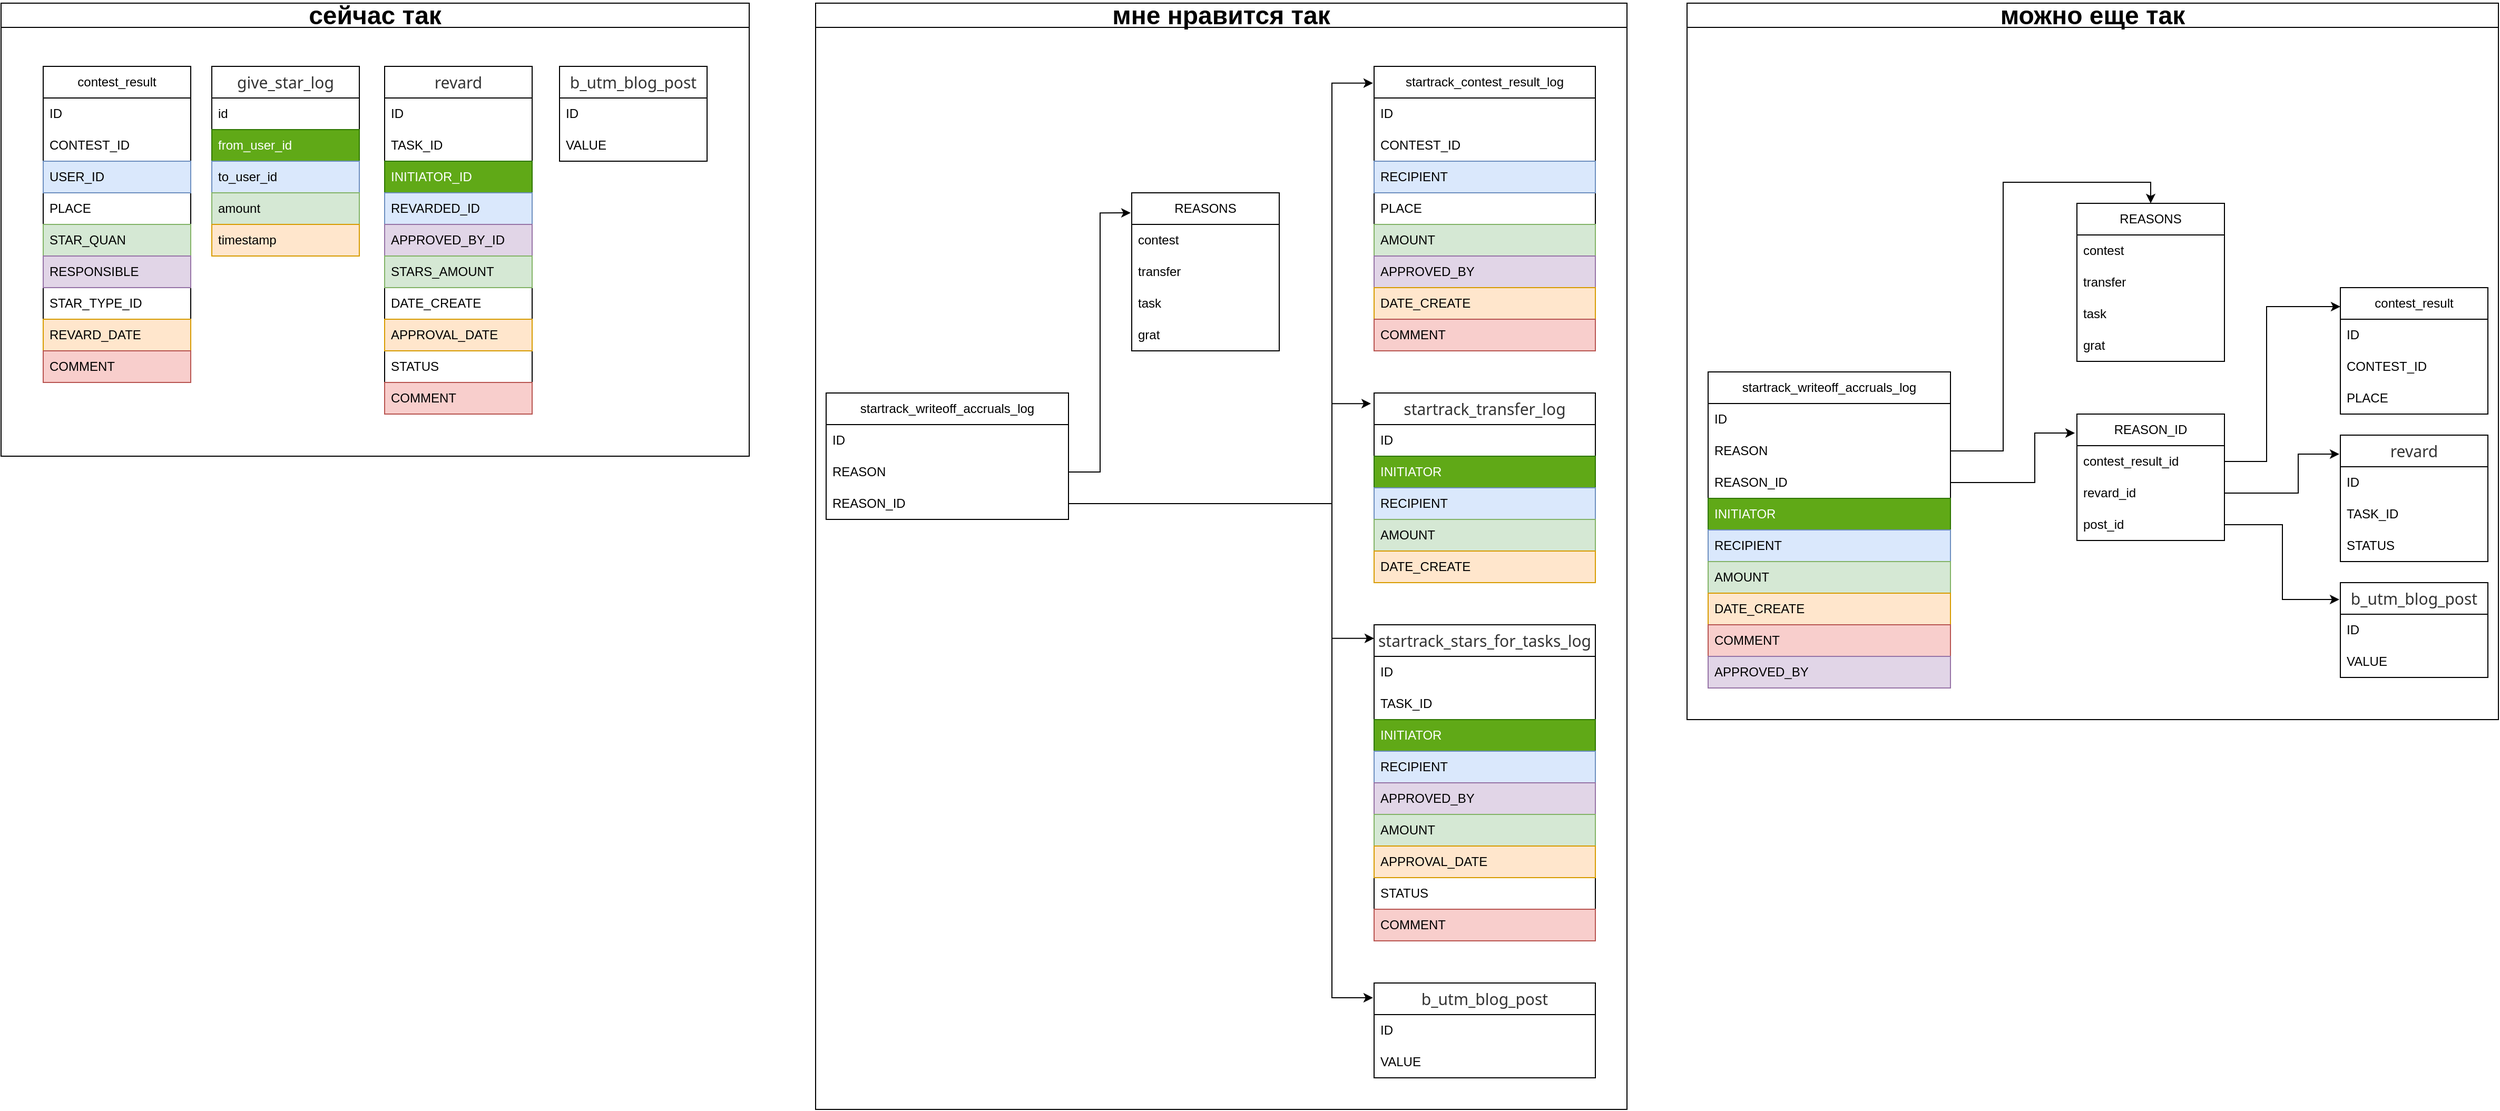 <mxfile version="26.1.3">
  <diagram name="Страница — 1" id="iLj5KpChn9q9OzBDZnxb">
    <mxGraphModel dx="5425" dy="2082" grid="1" gridSize="10" guides="1" tooltips="1" connect="1" arrows="1" fold="1" page="1" pageScale="1" pageWidth="827" pageHeight="1169" math="0" shadow="0">
      <root>
        <mxCell id="0" />
        <mxCell id="1" parent="0" />
        <object label="contest_result" id="HGfHq1Cls9cYbNO4sM_P-1">
          <mxCell style="swimlane;fontStyle=0;childLayout=stackLayout;horizontal=1;startSize=30;horizontalStack=0;resizeParent=1;resizeParentMax=0;resizeLast=0;collapsible=1;marginBottom=0;whiteSpace=wrap;html=1;" parent="1" vertex="1">
            <mxGeometry x="-1560" y="100" width="140" height="300" as="geometry" />
          </mxCell>
        </object>
        <mxCell id="HGfHq1Cls9cYbNO4sM_P-2" value="ID" style="text;strokeColor=none;fillColor=none;align=left;verticalAlign=middle;spacingLeft=4;spacingRight=4;overflow=hidden;points=[[0,0.5],[1,0.5]];portConstraint=eastwest;rotatable=0;whiteSpace=wrap;html=1;" parent="HGfHq1Cls9cYbNO4sM_P-1" vertex="1">
          <mxGeometry y="30" width="140" height="30" as="geometry" />
        </mxCell>
        <mxCell id="HGfHq1Cls9cYbNO4sM_P-3" value="CONTEST_ID" style="text;strokeColor=none;fillColor=none;align=left;verticalAlign=middle;spacingLeft=4;spacingRight=4;overflow=hidden;points=[[0,0.5],[1,0.5]];portConstraint=eastwest;rotatable=0;whiteSpace=wrap;html=1;" parent="HGfHq1Cls9cYbNO4sM_P-1" vertex="1">
          <mxGeometry y="60" width="140" height="30" as="geometry" />
        </mxCell>
        <mxCell id="HGfHq1Cls9cYbNO4sM_P-4" value="USER_ID" style="text;strokeColor=#6c8ebf;fillColor=#dae8fc;align=left;verticalAlign=middle;spacingLeft=4;spacingRight=4;overflow=hidden;points=[[0,0.5],[1,0.5]];portConstraint=eastwest;rotatable=0;whiteSpace=wrap;html=1;" parent="HGfHq1Cls9cYbNO4sM_P-1" vertex="1">
          <mxGeometry y="90" width="140" height="30" as="geometry" />
        </mxCell>
        <mxCell id="HGfHq1Cls9cYbNO4sM_P-28" value="PLACE" style="text;strokeColor=none;fillColor=none;align=left;verticalAlign=middle;spacingLeft=4;spacingRight=4;overflow=hidden;points=[[0,0.5],[1,0.5]];portConstraint=eastwest;rotatable=0;whiteSpace=wrap;html=1;" parent="HGfHq1Cls9cYbNO4sM_P-1" vertex="1">
          <mxGeometry y="120" width="140" height="30" as="geometry" />
        </mxCell>
        <mxCell id="HGfHq1Cls9cYbNO4sM_P-29" value="STAR_QUAN" style="text;strokeColor=#82b366;fillColor=#d5e8d4;align=left;verticalAlign=middle;spacingLeft=4;spacingRight=4;overflow=hidden;points=[[0,0.5],[1,0.5]];portConstraint=eastwest;rotatable=0;whiteSpace=wrap;html=1;" parent="HGfHq1Cls9cYbNO4sM_P-1" vertex="1">
          <mxGeometry y="150" width="140" height="30" as="geometry" />
        </mxCell>
        <mxCell id="HGfHq1Cls9cYbNO4sM_P-30" value="RESPONSIBLE" style="text;strokeColor=#9673a6;fillColor=#e1d5e7;align=left;verticalAlign=middle;spacingLeft=4;spacingRight=4;overflow=hidden;points=[[0,0.5],[1,0.5]];portConstraint=eastwest;rotatable=0;whiteSpace=wrap;html=1;" parent="HGfHq1Cls9cYbNO4sM_P-1" vertex="1">
          <mxGeometry y="180" width="140" height="30" as="geometry" />
        </mxCell>
        <mxCell id="HGfHq1Cls9cYbNO4sM_P-31" value="STAR_TYPE_ID" style="text;strokeColor=none;fillColor=none;align=left;verticalAlign=middle;spacingLeft=4;spacingRight=4;overflow=hidden;points=[[0,0.5],[1,0.5]];portConstraint=eastwest;rotatable=0;whiteSpace=wrap;html=1;" parent="HGfHq1Cls9cYbNO4sM_P-1" vertex="1">
          <mxGeometry y="210" width="140" height="30" as="geometry" />
        </mxCell>
        <mxCell id="HGfHq1Cls9cYbNO4sM_P-32" value="REVARD_DATE" style="text;strokeColor=#d79b00;fillColor=#ffe6cc;align=left;verticalAlign=middle;spacingLeft=4;spacingRight=4;overflow=hidden;points=[[0,0.5],[1,0.5]];portConstraint=eastwest;rotatable=0;whiteSpace=wrap;html=1;" parent="HGfHq1Cls9cYbNO4sM_P-1" vertex="1">
          <mxGeometry y="240" width="140" height="30" as="geometry" />
        </mxCell>
        <mxCell id="HGfHq1Cls9cYbNO4sM_P-21" value="COMMENT" style="text;strokeColor=#b85450;fillColor=#f8cecc;align=left;verticalAlign=middle;spacingLeft=4;spacingRight=4;overflow=hidden;points=[[0,0.5],[1,0.5]];portConstraint=eastwest;rotatable=0;whiteSpace=wrap;html=1;" parent="HGfHq1Cls9cYbNO4sM_P-1" vertex="1">
          <mxGeometry y="270" width="140" height="30" as="geometry" />
        </mxCell>
        <mxCell id="HGfHq1Cls9cYbNO4sM_P-5" value="&lt;span style=&quot;color: rgb(51, 51, 51); font-family: system-ui, -apple-system, &amp;quot;system-ui&amp;quot;, &amp;quot;Segoe UI&amp;quot;, Roboto, Ubuntu, &amp;quot;Helvetica Neue&amp;quot;, Arial, sans-serif, &amp;quot;Apple Color Emoji&amp;quot;, &amp;quot;Segoe UI Emoji&amp;quot;, &amp;quot;Segoe UI Symbol&amp;quot;; font-size: 15px; text-align: start; background-color: rgb(255, 255, 255);&quot;&gt;b_utm_blog_post&lt;/span&gt;" style="swimlane;fontStyle=0;childLayout=stackLayout;horizontal=1;startSize=30;horizontalStack=0;resizeParent=1;resizeParentMax=0;resizeLast=0;collapsible=1;marginBottom=0;whiteSpace=wrap;html=1;" parent="1" vertex="1">
          <mxGeometry x="-1070" y="100" width="140" height="90" as="geometry" />
        </mxCell>
        <mxCell id="HGfHq1Cls9cYbNO4sM_P-6" value="ID" style="text;strokeColor=none;fillColor=none;align=left;verticalAlign=middle;spacingLeft=4;spacingRight=4;overflow=hidden;points=[[0,0.5],[1,0.5]];portConstraint=eastwest;rotatable=0;whiteSpace=wrap;html=1;" parent="HGfHq1Cls9cYbNO4sM_P-5" vertex="1">
          <mxGeometry y="30" width="140" height="30" as="geometry" />
        </mxCell>
        <mxCell id="HGfHq1Cls9cYbNO4sM_P-7" value="VALUE" style="text;strokeColor=none;fillColor=none;align=left;verticalAlign=middle;spacingLeft=4;spacingRight=4;overflow=hidden;points=[[0,0.5],[1,0.5]];portConstraint=eastwest;rotatable=0;whiteSpace=wrap;html=1;" parent="HGfHq1Cls9cYbNO4sM_P-5" vertex="1">
          <mxGeometry y="60" width="140" height="30" as="geometry" />
        </mxCell>
        <mxCell id="HGfHq1Cls9cYbNO4sM_P-9" value="&lt;span style=&quot;color: rgb(51, 51, 51); font-family: system-ui, -apple-system, &amp;quot;system-ui&amp;quot;, &amp;quot;Segoe UI&amp;quot;, Roboto, Ubuntu, &amp;quot;Helvetica Neue&amp;quot;, Arial, sans-serif, &amp;quot;Apple Color Emoji&amp;quot;, &amp;quot;Segoe UI Emoji&amp;quot;, &amp;quot;Segoe UI Symbol&amp;quot;; font-size: 15px; text-align: start; background-color: rgb(255, 255, 255);&quot;&gt;give_star_log&lt;/span&gt;" style="swimlane;fontStyle=0;childLayout=stackLayout;horizontal=1;startSize=30;horizontalStack=0;resizeParent=1;resizeParentMax=0;resizeLast=0;collapsible=1;marginBottom=0;whiteSpace=wrap;html=1;" parent="1" vertex="1">
          <mxGeometry x="-1400" y="100" width="140" height="180" as="geometry" />
        </mxCell>
        <mxCell id="HGfHq1Cls9cYbNO4sM_P-10" value="id" style="text;strokeColor=none;fillColor=none;align=left;verticalAlign=middle;spacingLeft=4;spacingRight=4;overflow=hidden;points=[[0,0.5],[1,0.5]];portConstraint=eastwest;rotatable=0;whiteSpace=wrap;html=1;" parent="HGfHq1Cls9cYbNO4sM_P-9" vertex="1">
          <mxGeometry y="30" width="140" height="30" as="geometry" />
        </mxCell>
        <mxCell id="HGfHq1Cls9cYbNO4sM_P-11" value="from_user_id" style="text;strokeColor=#2D7600;fillColor=#60a917;align=left;verticalAlign=middle;spacingLeft=4;spacingRight=4;overflow=hidden;points=[[0,0.5],[1,0.5]];portConstraint=eastwest;rotatable=0;whiteSpace=wrap;html=1;fontColor=#ffffff;" parent="HGfHq1Cls9cYbNO4sM_P-9" vertex="1">
          <mxGeometry y="60" width="140" height="30" as="geometry" />
        </mxCell>
        <mxCell id="HGfHq1Cls9cYbNO4sM_P-33" value="to_user_id" style="text;strokeColor=#6c8ebf;fillColor=#dae8fc;align=left;verticalAlign=middle;spacingLeft=4;spacingRight=4;overflow=hidden;points=[[0,0.5],[1,0.5]];portConstraint=eastwest;rotatable=0;whiteSpace=wrap;html=1;" parent="HGfHq1Cls9cYbNO4sM_P-9" vertex="1">
          <mxGeometry y="90" width="140" height="30" as="geometry" />
        </mxCell>
        <mxCell id="HGfHq1Cls9cYbNO4sM_P-34" value="amount" style="text;strokeColor=#82b366;fillColor=#d5e8d4;align=left;verticalAlign=middle;spacingLeft=4;spacingRight=4;overflow=hidden;points=[[0,0.5],[1,0.5]];portConstraint=eastwest;rotatable=0;whiteSpace=wrap;html=1;" parent="HGfHq1Cls9cYbNO4sM_P-9" vertex="1">
          <mxGeometry y="120" width="140" height="30" as="geometry" />
        </mxCell>
        <mxCell id="HGfHq1Cls9cYbNO4sM_P-12" value="timestamp" style="text;strokeColor=#d79b00;fillColor=#ffe6cc;align=left;verticalAlign=middle;spacingLeft=4;spacingRight=4;overflow=hidden;points=[[0,0.5],[1,0.5]];portConstraint=eastwest;rotatable=0;whiteSpace=wrap;html=1;" parent="HGfHq1Cls9cYbNO4sM_P-9" vertex="1">
          <mxGeometry y="150" width="140" height="30" as="geometry" />
        </mxCell>
        <mxCell id="HGfHq1Cls9cYbNO4sM_P-13" value="&lt;span style=&quot;color: rgb(51, 51, 51); font-family: system-ui, -apple-system, &amp;quot;system-ui&amp;quot;, &amp;quot;Segoe UI&amp;quot;, Roboto, Ubuntu, &amp;quot;Helvetica Neue&amp;quot;, Arial, sans-serif, &amp;quot;Apple Color Emoji&amp;quot;, &amp;quot;Segoe UI Emoji&amp;quot;, &amp;quot;Segoe UI Symbol&amp;quot;; font-size: 15px; text-align: start; background-color: rgb(255, 255, 255);&quot;&gt;revard&lt;/span&gt;" style="swimlane;fontStyle=0;childLayout=stackLayout;horizontal=1;startSize=30;horizontalStack=0;resizeParent=1;resizeParentMax=0;resizeLast=0;collapsible=1;marginBottom=0;whiteSpace=wrap;html=1;" parent="1" vertex="1">
          <mxGeometry x="-1236" y="100" width="140" height="330" as="geometry" />
        </mxCell>
        <mxCell id="HGfHq1Cls9cYbNO4sM_P-14" value="ID" style="text;strokeColor=none;fillColor=none;align=left;verticalAlign=middle;spacingLeft=4;spacingRight=4;overflow=hidden;points=[[0,0.5],[1,0.5]];portConstraint=eastwest;rotatable=0;whiteSpace=wrap;html=1;" parent="HGfHq1Cls9cYbNO4sM_P-13" vertex="1">
          <mxGeometry y="30" width="140" height="30" as="geometry" />
        </mxCell>
        <mxCell id="HGfHq1Cls9cYbNO4sM_P-15" value="TASK_ID" style="text;strokeColor=none;fillColor=none;align=left;verticalAlign=middle;spacingLeft=4;spacingRight=4;overflow=hidden;points=[[0,0.5],[1,0.5]];portConstraint=eastwest;rotatable=0;whiteSpace=wrap;html=1;" parent="HGfHq1Cls9cYbNO4sM_P-13" vertex="1">
          <mxGeometry y="60" width="140" height="30" as="geometry" />
        </mxCell>
        <mxCell id="HGfHq1Cls9cYbNO4sM_P-35" value="INITIATOR_ID" style="text;strokeColor=#2D7600;fillColor=#60a917;align=left;verticalAlign=middle;spacingLeft=4;spacingRight=4;overflow=hidden;points=[[0,0.5],[1,0.5]];portConstraint=eastwest;rotatable=0;whiteSpace=wrap;html=1;fontColor=#ffffff;" parent="HGfHq1Cls9cYbNO4sM_P-13" vertex="1">
          <mxGeometry y="90" width="140" height="30" as="geometry" />
        </mxCell>
        <mxCell id="HGfHq1Cls9cYbNO4sM_P-36" value="REVARDED_ID" style="text;strokeColor=#6c8ebf;fillColor=#dae8fc;align=left;verticalAlign=middle;spacingLeft=4;spacingRight=4;overflow=hidden;points=[[0,0.5],[1,0.5]];portConstraint=eastwest;rotatable=0;whiteSpace=wrap;html=1;" parent="HGfHq1Cls9cYbNO4sM_P-13" vertex="1">
          <mxGeometry y="120" width="140" height="30" as="geometry" />
        </mxCell>
        <mxCell id="HGfHq1Cls9cYbNO4sM_P-37" value="APPROVED_BY_ID" style="text;strokeColor=#9673a6;fillColor=#e1d5e7;align=left;verticalAlign=middle;spacingLeft=4;spacingRight=4;overflow=hidden;points=[[0,0.5],[1,0.5]];portConstraint=eastwest;rotatable=0;whiteSpace=wrap;html=1;" parent="HGfHq1Cls9cYbNO4sM_P-13" vertex="1">
          <mxGeometry y="150" width="140" height="30" as="geometry" />
        </mxCell>
        <mxCell id="HGfHq1Cls9cYbNO4sM_P-38" value="STARS_AMOUNT" style="text;strokeColor=#82b366;fillColor=#d5e8d4;align=left;verticalAlign=middle;spacingLeft=4;spacingRight=4;overflow=hidden;points=[[0,0.5],[1,0.5]];portConstraint=eastwest;rotatable=0;whiteSpace=wrap;html=1;" parent="HGfHq1Cls9cYbNO4sM_P-13" vertex="1">
          <mxGeometry y="180" width="140" height="30" as="geometry" />
        </mxCell>
        <mxCell id="HGfHq1Cls9cYbNO4sM_P-39" value="DATE_CREATE" style="text;strokeColor=none;fillColor=none;align=left;verticalAlign=middle;spacingLeft=4;spacingRight=4;overflow=hidden;points=[[0,0.5],[1,0.5]];portConstraint=eastwest;rotatable=0;whiteSpace=wrap;html=1;" parent="HGfHq1Cls9cYbNO4sM_P-13" vertex="1">
          <mxGeometry y="210" width="140" height="30" as="geometry" />
        </mxCell>
        <mxCell id="HGfHq1Cls9cYbNO4sM_P-40" value="APPROVAL_DATE" style="text;strokeColor=#d79b00;fillColor=#ffe6cc;align=left;verticalAlign=middle;spacingLeft=4;spacingRight=4;overflow=hidden;points=[[0,0.5],[1,0.5]];portConstraint=eastwest;rotatable=0;whiteSpace=wrap;html=1;" parent="HGfHq1Cls9cYbNO4sM_P-13" vertex="1">
          <mxGeometry y="240" width="140" height="30" as="geometry" />
        </mxCell>
        <mxCell id="HGfHq1Cls9cYbNO4sM_P-41" value="STATUS" style="text;strokeColor=none;fillColor=none;align=left;verticalAlign=middle;spacingLeft=4;spacingRight=4;overflow=hidden;points=[[0,0.5],[1,0.5]];portConstraint=eastwest;rotatable=0;whiteSpace=wrap;html=1;" parent="HGfHq1Cls9cYbNO4sM_P-13" vertex="1">
          <mxGeometry y="270" width="140" height="30" as="geometry" />
        </mxCell>
        <mxCell id="HGfHq1Cls9cYbNO4sM_P-16" value="COMMENT" style="text;strokeColor=#b85450;fillColor=#f8cecc;align=left;verticalAlign=middle;spacingLeft=4;spacingRight=4;overflow=hidden;points=[[0,0.5],[1,0.5]];portConstraint=eastwest;rotatable=0;whiteSpace=wrap;html=1;" parent="HGfHq1Cls9cYbNO4sM_P-13" vertex="1">
          <mxGeometry y="300" width="140" height="30" as="geometry" />
        </mxCell>
        <mxCell id="HGfHq1Cls9cYbNO4sM_P-17" value="startrack_writeoff_accruals_log" style="swimlane;fontStyle=0;childLayout=stackLayout;horizontal=1;startSize=30;horizontalStack=0;resizeParent=1;resizeParentMax=0;resizeLast=0;collapsible=1;marginBottom=0;whiteSpace=wrap;html=1;" parent="1" vertex="1">
          <mxGeometry x="20" y="390" width="230" height="300" as="geometry" />
        </mxCell>
        <mxCell id="HGfHq1Cls9cYbNO4sM_P-18" value="ID" style="text;strokeColor=none;fillColor=none;align=left;verticalAlign=middle;spacingLeft=4;spacingRight=4;overflow=hidden;points=[[0,0.5],[1,0.5]];portConstraint=eastwest;rotatable=0;whiteSpace=wrap;html=1;" parent="HGfHq1Cls9cYbNO4sM_P-17" vertex="1">
          <mxGeometry y="30" width="230" height="30" as="geometry" />
        </mxCell>
        <mxCell id="HGfHq1Cls9cYbNO4sM_P-19" value="REASON" style="text;strokeColor=none;fillColor=none;align=left;verticalAlign=middle;spacingLeft=4;spacingRight=4;overflow=hidden;points=[[0,0.5],[1,0.5]];portConstraint=eastwest;rotatable=0;whiteSpace=wrap;html=1;" parent="HGfHq1Cls9cYbNO4sM_P-17" vertex="1">
          <mxGeometry y="60" width="230" height="30" as="geometry" />
        </mxCell>
        <mxCell id="JPQbZ8s844Mvph7N9iyV-1" value="REASON_ID" style="text;strokeColor=none;fillColor=none;align=left;verticalAlign=middle;spacingLeft=4;spacingRight=4;overflow=hidden;points=[[0,0.5],[1,0.5]];portConstraint=eastwest;rotatable=0;whiteSpace=wrap;html=1;" vertex="1" parent="HGfHq1Cls9cYbNO4sM_P-17">
          <mxGeometry y="90" width="230" height="30" as="geometry" />
        </mxCell>
        <mxCell id="JPQbZ8s844Mvph7N9iyV-42" value="INITIATOR" style="text;strokeColor=#2D7600;fillColor=#60a917;align=left;verticalAlign=middle;spacingLeft=4;spacingRight=4;overflow=hidden;points=[[0,0.5],[1,0.5]];portConstraint=eastwest;rotatable=0;whiteSpace=wrap;html=1;fontColor=#ffffff;" vertex="1" parent="HGfHq1Cls9cYbNO4sM_P-17">
          <mxGeometry y="120" width="230" height="30" as="geometry" />
        </mxCell>
        <mxCell id="JPQbZ8s844Mvph7N9iyV-8" value="RECIPIENT" style="text;strokeColor=#6c8ebf;fillColor=#dae8fc;align=left;verticalAlign=middle;spacingLeft=4;spacingRight=4;overflow=hidden;points=[[0,0.5],[1,0.5]];portConstraint=eastwest;rotatable=0;whiteSpace=wrap;html=1;" vertex="1" parent="HGfHq1Cls9cYbNO4sM_P-17">
          <mxGeometry y="150" width="230" height="30" as="geometry" />
        </mxCell>
        <mxCell id="JPQbZ8s844Mvph7N9iyV-9" value="AMOUNT" style="text;strokeColor=#82b366;fillColor=#d5e8d4;align=left;verticalAlign=middle;spacingLeft=4;spacingRight=4;overflow=hidden;points=[[0,0.5],[1,0.5]];portConstraint=eastwest;rotatable=0;whiteSpace=wrap;html=1;" vertex="1" parent="HGfHq1Cls9cYbNO4sM_P-17">
          <mxGeometry y="180" width="230" height="30" as="geometry" />
        </mxCell>
        <mxCell id="JPQbZ8s844Mvph7N9iyV-11" value="DATE_CREATE" style="text;strokeColor=#d79b00;fillColor=#ffe6cc;align=left;verticalAlign=middle;spacingLeft=4;spacingRight=4;overflow=hidden;points=[[0,0.5],[1,0.5]];portConstraint=eastwest;rotatable=0;whiteSpace=wrap;html=1;" vertex="1" parent="HGfHq1Cls9cYbNO4sM_P-17">
          <mxGeometry y="210" width="230" height="30" as="geometry" />
        </mxCell>
        <mxCell id="HGfHq1Cls9cYbNO4sM_P-20" value="COMMENT" style="text;strokeColor=#b85450;fillColor=#f8cecc;align=left;verticalAlign=middle;spacingLeft=4;spacingRight=4;overflow=hidden;points=[[0,0.5],[1,0.5]];portConstraint=eastwest;rotatable=0;whiteSpace=wrap;html=1;" parent="HGfHq1Cls9cYbNO4sM_P-17" vertex="1">
          <mxGeometry y="240" width="230" height="30" as="geometry" />
        </mxCell>
        <mxCell id="JPQbZ8s844Mvph7N9iyV-10" value="APPROVED_BY" style="text;strokeColor=#9673a6;fillColor=#e1d5e7;align=left;verticalAlign=middle;spacingLeft=4;spacingRight=4;overflow=hidden;points=[[0,0.5],[1,0.5]];portConstraint=eastwest;rotatable=0;whiteSpace=wrap;html=1;" vertex="1" parent="HGfHq1Cls9cYbNO4sM_P-17">
          <mxGeometry y="270" width="230" height="30" as="geometry" />
        </mxCell>
        <mxCell id="JPQbZ8s844Mvph7N9iyV-2" value="REASONS" style="swimlane;fontStyle=0;childLayout=stackLayout;horizontal=1;startSize=30;horizontalStack=0;resizeParent=1;resizeParentMax=0;resizeLast=0;collapsible=1;marginBottom=0;whiteSpace=wrap;html=1;" vertex="1" parent="1">
          <mxGeometry x="370" y="230" width="140" height="150" as="geometry" />
        </mxCell>
        <mxCell id="JPQbZ8s844Mvph7N9iyV-3" value="contest" style="text;strokeColor=none;fillColor=none;align=left;verticalAlign=middle;spacingLeft=4;spacingRight=4;overflow=hidden;points=[[0,0.5],[1,0.5]];portConstraint=eastwest;rotatable=0;whiteSpace=wrap;html=1;" vertex="1" parent="JPQbZ8s844Mvph7N9iyV-2">
          <mxGeometry y="30" width="140" height="30" as="geometry" />
        </mxCell>
        <mxCell id="JPQbZ8s844Mvph7N9iyV-7" value="transfer" style="text;strokeColor=none;fillColor=none;align=left;verticalAlign=middle;spacingLeft=4;spacingRight=4;overflow=hidden;points=[[0,0.5],[1,0.5]];portConstraint=eastwest;rotatable=0;whiteSpace=wrap;html=1;" vertex="1" parent="JPQbZ8s844Mvph7N9iyV-2">
          <mxGeometry y="60" width="140" height="30" as="geometry" />
        </mxCell>
        <mxCell id="JPQbZ8s844Mvph7N9iyV-4" value="task" style="text;strokeColor=none;fillColor=none;align=left;verticalAlign=middle;spacingLeft=4;spacingRight=4;overflow=hidden;points=[[0,0.5],[1,0.5]];portConstraint=eastwest;rotatable=0;whiteSpace=wrap;html=1;" vertex="1" parent="JPQbZ8s844Mvph7N9iyV-2">
          <mxGeometry y="90" width="140" height="30" as="geometry" />
        </mxCell>
        <mxCell id="JPQbZ8s844Mvph7N9iyV-5" value="grat" style="text;strokeColor=none;fillColor=none;align=left;verticalAlign=middle;spacingLeft=4;spacingRight=4;overflow=hidden;points=[[0,0.5],[1,0.5]];portConstraint=eastwest;rotatable=0;whiteSpace=wrap;html=1;" vertex="1" parent="JPQbZ8s844Mvph7N9iyV-2">
          <mxGeometry y="120" width="140" height="30" as="geometry" />
        </mxCell>
        <mxCell id="JPQbZ8s844Mvph7N9iyV-6" style="edgeStyle=orthogonalEdgeStyle;rounded=0;orthogonalLoop=1;jettySize=auto;html=1;entryX=0.5;entryY=0;entryDx=0;entryDy=0;" edge="1" parent="1" source="HGfHq1Cls9cYbNO4sM_P-19" target="JPQbZ8s844Mvph7N9iyV-2">
          <mxGeometry relative="1" as="geometry">
            <Array as="points">
              <mxPoint x="300" y="465" />
              <mxPoint x="300" y="210" />
              <mxPoint x="440" y="210" />
            </Array>
          </mxGeometry>
        </mxCell>
        <object label="contest_result" id="JPQbZ8s844Mvph7N9iyV-12">
          <mxCell style="swimlane;fontStyle=0;childLayout=stackLayout;horizontal=1;startSize=30;horizontalStack=0;resizeParent=1;resizeParentMax=0;resizeLast=0;collapsible=1;marginBottom=0;whiteSpace=wrap;html=1;" vertex="1" parent="1">
            <mxGeometry x="620" y="310" width="140" height="120" as="geometry" />
          </mxCell>
        </object>
        <mxCell id="JPQbZ8s844Mvph7N9iyV-13" value="ID" style="text;strokeColor=none;fillColor=none;align=left;verticalAlign=middle;spacingLeft=4;spacingRight=4;overflow=hidden;points=[[0,0.5],[1,0.5]];portConstraint=eastwest;rotatable=0;whiteSpace=wrap;html=1;" vertex="1" parent="JPQbZ8s844Mvph7N9iyV-12">
          <mxGeometry y="30" width="140" height="30" as="geometry" />
        </mxCell>
        <mxCell id="JPQbZ8s844Mvph7N9iyV-14" value="CONTEST_ID" style="text;strokeColor=none;fillColor=none;align=left;verticalAlign=middle;spacingLeft=4;spacingRight=4;overflow=hidden;points=[[0,0.5],[1,0.5]];portConstraint=eastwest;rotatable=0;whiteSpace=wrap;html=1;" vertex="1" parent="JPQbZ8s844Mvph7N9iyV-12">
          <mxGeometry y="60" width="140" height="30" as="geometry" />
        </mxCell>
        <mxCell id="JPQbZ8s844Mvph7N9iyV-16" value="PLACE" style="text;strokeColor=none;fillColor=none;align=left;verticalAlign=middle;spacingLeft=4;spacingRight=4;overflow=hidden;points=[[0,0.5],[1,0.5]];portConstraint=eastwest;rotatable=0;whiteSpace=wrap;html=1;" vertex="1" parent="JPQbZ8s844Mvph7N9iyV-12">
          <mxGeometry y="90" width="140" height="30" as="geometry" />
        </mxCell>
        <mxCell id="JPQbZ8s844Mvph7N9iyV-28" value="&lt;span style=&quot;color: rgb(51, 51, 51); font-family: system-ui, -apple-system, &amp;quot;system-ui&amp;quot;, &amp;quot;Segoe UI&amp;quot;, Roboto, Ubuntu, &amp;quot;Helvetica Neue&amp;quot;, Arial, sans-serif, &amp;quot;Apple Color Emoji&amp;quot;, &amp;quot;Segoe UI Emoji&amp;quot;, &amp;quot;Segoe UI Symbol&amp;quot;; font-size: 15px; text-align: start; background-color: rgb(255, 255, 255);&quot;&gt;revard&lt;/span&gt;" style="swimlane;fontStyle=0;childLayout=stackLayout;horizontal=1;startSize=30;horizontalStack=0;resizeParent=1;resizeParentMax=0;resizeLast=0;collapsible=1;marginBottom=0;whiteSpace=wrap;html=1;" vertex="1" parent="1">
          <mxGeometry x="620" y="450" width="140" height="120" as="geometry" />
        </mxCell>
        <mxCell id="JPQbZ8s844Mvph7N9iyV-29" value="ID" style="text;strokeColor=none;fillColor=none;align=left;verticalAlign=middle;spacingLeft=4;spacingRight=4;overflow=hidden;points=[[0,0.5],[1,0.5]];portConstraint=eastwest;rotatable=0;whiteSpace=wrap;html=1;" vertex="1" parent="JPQbZ8s844Mvph7N9iyV-28">
          <mxGeometry y="30" width="140" height="30" as="geometry" />
        </mxCell>
        <mxCell id="JPQbZ8s844Mvph7N9iyV-30" value="TASK_ID" style="text;strokeColor=none;fillColor=none;align=left;verticalAlign=middle;spacingLeft=4;spacingRight=4;overflow=hidden;points=[[0,0.5],[1,0.5]];portConstraint=eastwest;rotatable=0;whiteSpace=wrap;html=1;" vertex="1" parent="JPQbZ8s844Mvph7N9iyV-28">
          <mxGeometry y="60" width="140" height="30" as="geometry" />
        </mxCell>
        <mxCell id="JPQbZ8s844Mvph7N9iyV-37" value="STATUS" style="text;strokeColor=none;fillColor=none;align=left;verticalAlign=middle;spacingLeft=4;spacingRight=4;overflow=hidden;points=[[0,0.5],[1,0.5]];portConstraint=eastwest;rotatable=0;whiteSpace=wrap;html=1;" vertex="1" parent="JPQbZ8s844Mvph7N9iyV-28">
          <mxGeometry y="90" width="140" height="30" as="geometry" />
        </mxCell>
        <mxCell id="JPQbZ8s844Mvph7N9iyV-39" value="&lt;span style=&quot;color: rgb(51, 51, 51); font-family: system-ui, -apple-system, &amp;quot;system-ui&amp;quot;, &amp;quot;Segoe UI&amp;quot;, Roboto, Ubuntu, &amp;quot;Helvetica Neue&amp;quot;, Arial, sans-serif, &amp;quot;Apple Color Emoji&amp;quot;, &amp;quot;Segoe UI Emoji&amp;quot;, &amp;quot;Segoe UI Symbol&amp;quot;; font-size: 15px; text-align: start; background-color: rgb(255, 255, 255);&quot;&gt;b_utm_blog_post&lt;/span&gt;" style="swimlane;fontStyle=0;childLayout=stackLayout;horizontal=1;startSize=30;horizontalStack=0;resizeParent=1;resizeParentMax=0;resizeLast=0;collapsible=1;marginBottom=0;whiteSpace=wrap;html=1;" vertex="1" parent="1">
          <mxGeometry x="620" y="590" width="140" height="90" as="geometry" />
        </mxCell>
        <mxCell id="JPQbZ8s844Mvph7N9iyV-40" value="ID" style="text;strokeColor=none;fillColor=none;align=left;verticalAlign=middle;spacingLeft=4;spacingRight=4;overflow=hidden;points=[[0,0.5],[1,0.5]];portConstraint=eastwest;rotatable=0;whiteSpace=wrap;html=1;" vertex="1" parent="JPQbZ8s844Mvph7N9iyV-39">
          <mxGeometry y="30" width="140" height="30" as="geometry" />
        </mxCell>
        <mxCell id="JPQbZ8s844Mvph7N9iyV-41" value="VALUE" style="text;strokeColor=none;fillColor=none;align=left;verticalAlign=middle;spacingLeft=4;spacingRight=4;overflow=hidden;points=[[0,0.5],[1,0.5]];portConstraint=eastwest;rotatable=0;whiteSpace=wrap;html=1;" vertex="1" parent="JPQbZ8s844Mvph7N9iyV-39">
          <mxGeometry y="60" width="140" height="30" as="geometry" />
        </mxCell>
        <mxCell id="JPQbZ8s844Mvph7N9iyV-43" value="REASON_ID" style="swimlane;fontStyle=0;childLayout=stackLayout;horizontal=1;startSize=30;horizontalStack=0;resizeParent=1;resizeParentMax=0;resizeLast=0;collapsible=1;marginBottom=0;whiteSpace=wrap;html=1;" vertex="1" parent="1">
          <mxGeometry x="370" y="430" width="140" height="120" as="geometry" />
        </mxCell>
        <mxCell id="JPQbZ8s844Mvph7N9iyV-44" value="contest_result_id" style="text;strokeColor=none;fillColor=none;align=left;verticalAlign=middle;spacingLeft=4;spacingRight=4;overflow=hidden;points=[[0,0.5],[1,0.5]];portConstraint=eastwest;rotatable=0;whiteSpace=wrap;html=1;" vertex="1" parent="JPQbZ8s844Mvph7N9iyV-43">
          <mxGeometry y="30" width="140" height="30" as="geometry" />
        </mxCell>
        <mxCell id="JPQbZ8s844Mvph7N9iyV-48" value="revard_id" style="text;strokeColor=none;fillColor=none;align=left;verticalAlign=middle;spacingLeft=4;spacingRight=4;overflow=hidden;points=[[0,0.5],[1,0.5]];portConstraint=eastwest;rotatable=0;whiteSpace=wrap;html=1;" vertex="1" parent="JPQbZ8s844Mvph7N9iyV-43">
          <mxGeometry y="60" width="140" height="30" as="geometry" />
        </mxCell>
        <mxCell id="JPQbZ8s844Mvph7N9iyV-47" value="post_id" style="text;strokeColor=none;fillColor=none;align=left;verticalAlign=middle;spacingLeft=4;spacingRight=4;overflow=hidden;points=[[0,0.5],[1,0.5]];portConstraint=eastwest;rotatable=0;whiteSpace=wrap;html=1;" vertex="1" parent="JPQbZ8s844Mvph7N9iyV-43">
          <mxGeometry y="90" width="140" height="30" as="geometry" />
        </mxCell>
        <object label="startrack_contest_result_log" id="JPQbZ8s844Mvph7N9iyV-49">
          <mxCell style="swimlane;fontStyle=0;childLayout=stackLayout;horizontal=1;startSize=30;horizontalStack=0;resizeParent=1;resizeParentMax=0;resizeLast=0;collapsible=1;marginBottom=0;whiteSpace=wrap;html=1;" vertex="1" parent="1">
            <mxGeometry x="-297" y="100" width="210" height="270" as="geometry">
              <mxRectangle x="-370" y="310" width="190" height="30" as="alternateBounds" />
            </mxGeometry>
          </mxCell>
        </object>
        <mxCell id="JPQbZ8s844Mvph7N9iyV-50" value="ID" style="text;strokeColor=none;fillColor=none;align=left;verticalAlign=middle;spacingLeft=4;spacingRight=4;overflow=hidden;points=[[0,0.5],[1,0.5]];portConstraint=eastwest;rotatable=0;whiteSpace=wrap;html=1;" vertex="1" parent="JPQbZ8s844Mvph7N9iyV-49">
          <mxGeometry y="30" width="210" height="30" as="geometry" />
        </mxCell>
        <mxCell id="JPQbZ8s844Mvph7N9iyV-51" value="CONTEST_ID" style="text;strokeColor=none;fillColor=none;align=left;verticalAlign=middle;spacingLeft=4;spacingRight=4;overflow=hidden;points=[[0,0.5],[1,0.5]];portConstraint=eastwest;rotatable=0;whiteSpace=wrap;html=1;" vertex="1" parent="JPQbZ8s844Mvph7N9iyV-49">
          <mxGeometry y="60" width="210" height="30" as="geometry" />
        </mxCell>
        <mxCell id="JPQbZ8s844Mvph7N9iyV-52" value="RECIPIENT" style="text;strokeColor=#6c8ebf;fillColor=#dae8fc;align=left;verticalAlign=middle;spacingLeft=4;spacingRight=4;overflow=hidden;points=[[0,0.5],[1,0.5]];portConstraint=eastwest;rotatable=0;whiteSpace=wrap;html=1;" vertex="1" parent="JPQbZ8s844Mvph7N9iyV-49">
          <mxGeometry y="90" width="210" height="30" as="geometry" />
        </mxCell>
        <mxCell id="JPQbZ8s844Mvph7N9iyV-53" value="PLACE" style="text;strokeColor=none;fillColor=none;align=left;verticalAlign=middle;spacingLeft=4;spacingRight=4;overflow=hidden;points=[[0,0.5],[1,0.5]];portConstraint=eastwest;rotatable=0;whiteSpace=wrap;html=1;" vertex="1" parent="JPQbZ8s844Mvph7N9iyV-49">
          <mxGeometry y="120" width="210" height="30" as="geometry" />
        </mxCell>
        <mxCell id="JPQbZ8s844Mvph7N9iyV-54" value="AMOUNT" style="text;strokeColor=#82b366;fillColor=#d5e8d4;align=left;verticalAlign=middle;spacingLeft=4;spacingRight=4;overflow=hidden;points=[[0,0.5],[1,0.5]];portConstraint=eastwest;rotatable=0;whiteSpace=wrap;html=1;" vertex="1" parent="JPQbZ8s844Mvph7N9iyV-49">
          <mxGeometry y="150" width="210" height="30" as="geometry" />
        </mxCell>
        <mxCell id="JPQbZ8s844Mvph7N9iyV-55" value="APPROVED_BY" style="text;strokeColor=#9673a6;fillColor=#e1d5e7;align=left;verticalAlign=middle;spacingLeft=4;spacingRight=4;overflow=hidden;points=[[0,0.5],[1,0.5]];portConstraint=eastwest;rotatable=0;whiteSpace=wrap;html=1;" vertex="1" parent="JPQbZ8s844Mvph7N9iyV-49">
          <mxGeometry y="180" width="210" height="30" as="geometry" />
        </mxCell>
        <mxCell id="JPQbZ8s844Mvph7N9iyV-57" value="DATE_CREATE" style="text;strokeColor=#d79b00;fillColor=#ffe6cc;align=left;verticalAlign=middle;spacingLeft=4;spacingRight=4;overflow=hidden;points=[[0,0.5],[1,0.5]];portConstraint=eastwest;rotatable=0;whiteSpace=wrap;html=1;" vertex="1" parent="JPQbZ8s844Mvph7N9iyV-49">
          <mxGeometry y="210" width="210" height="30" as="geometry" />
        </mxCell>
        <mxCell id="JPQbZ8s844Mvph7N9iyV-58" value="COMMENT" style="text;strokeColor=#b85450;fillColor=#f8cecc;align=left;verticalAlign=middle;spacingLeft=4;spacingRight=4;overflow=hidden;points=[[0,0.5],[1,0.5]];portConstraint=eastwest;rotatable=0;whiteSpace=wrap;html=1;" vertex="1" parent="JPQbZ8s844Mvph7N9iyV-49">
          <mxGeometry y="240" width="210" height="30" as="geometry" />
        </mxCell>
        <mxCell id="JPQbZ8s844Mvph7N9iyV-65" value="&lt;span style=&quot;color: rgb(51, 51, 51); font-family: system-ui, -apple-system, &amp;quot;system-ui&amp;quot;, &amp;quot;Segoe UI&amp;quot;, Roboto, Ubuntu, &amp;quot;Helvetica Neue&amp;quot;, Arial, sans-serif, &amp;quot;Apple Color Emoji&amp;quot;, &amp;quot;Segoe UI Emoji&amp;quot;, &amp;quot;Segoe UI Symbol&amp;quot;; font-size: 15px; text-align: start; background-color: rgb(255, 255, 255);&quot;&gt;startrack_transfer_log&lt;/span&gt;" style="swimlane;fontStyle=0;childLayout=stackLayout;horizontal=1;startSize=30;horizontalStack=0;resizeParent=1;resizeParentMax=0;resizeLast=0;collapsible=1;marginBottom=0;whiteSpace=wrap;html=1;" vertex="1" parent="1">
          <mxGeometry x="-297" y="410" width="210" height="180" as="geometry" />
        </mxCell>
        <mxCell id="JPQbZ8s844Mvph7N9iyV-66" value="ID" style="text;strokeColor=none;fillColor=none;align=left;verticalAlign=middle;spacingLeft=4;spacingRight=4;overflow=hidden;points=[[0,0.5],[1,0.5]];portConstraint=eastwest;rotatable=0;whiteSpace=wrap;html=1;" vertex="1" parent="JPQbZ8s844Mvph7N9iyV-65">
          <mxGeometry y="30" width="210" height="30" as="geometry" />
        </mxCell>
        <mxCell id="JPQbZ8s844Mvph7N9iyV-67" value="INITIATOR" style="text;strokeColor=#2D7600;fillColor=#60a917;align=left;verticalAlign=middle;spacingLeft=4;spacingRight=4;overflow=hidden;points=[[0,0.5],[1,0.5]];portConstraint=eastwest;rotatable=0;whiteSpace=wrap;html=1;fontColor=#ffffff;" vertex="1" parent="JPQbZ8s844Mvph7N9iyV-65">
          <mxGeometry y="60" width="210" height="30" as="geometry" />
        </mxCell>
        <mxCell id="JPQbZ8s844Mvph7N9iyV-68" value="RECIPIENT" style="text;strokeColor=#6c8ebf;fillColor=#dae8fc;align=left;verticalAlign=middle;spacingLeft=4;spacingRight=4;overflow=hidden;points=[[0,0.5],[1,0.5]];portConstraint=eastwest;rotatable=0;whiteSpace=wrap;html=1;" vertex="1" parent="JPQbZ8s844Mvph7N9iyV-65">
          <mxGeometry y="90" width="210" height="30" as="geometry" />
        </mxCell>
        <mxCell id="JPQbZ8s844Mvph7N9iyV-69" value="AMOUNT" style="text;strokeColor=#82b366;fillColor=#d5e8d4;align=left;verticalAlign=middle;spacingLeft=4;spacingRight=4;overflow=hidden;points=[[0,0.5],[1,0.5]];portConstraint=eastwest;rotatable=0;whiteSpace=wrap;html=1;" vertex="1" parent="JPQbZ8s844Mvph7N9iyV-65">
          <mxGeometry y="120" width="210" height="30" as="geometry" />
        </mxCell>
        <mxCell id="JPQbZ8s844Mvph7N9iyV-70" value="DATE_CREATE" style="text;strokeColor=#d79b00;fillColor=#ffe6cc;align=left;verticalAlign=middle;spacingLeft=4;spacingRight=4;overflow=hidden;points=[[0,0.5],[1,0.5]];portConstraint=eastwest;rotatable=0;whiteSpace=wrap;html=1;" vertex="1" parent="JPQbZ8s844Mvph7N9iyV-65">
          <mxGeometry y="150" width="210" height="30" as="geometry" />
        </mxCell>
        <mxCell id="JPQbZ8s844Mvph7N9iyV-71" value="&lt;span style=&quot;color: rgb(51, 51, 51); font-family: system-ui, -apple-system, &amp;quot;system-ui&amp;quot;, &amp;quot;Segoe UI&amp;quot;, Roboto, Ubuntu, &amp;quot;Helvetica Neue&amp;quot;, Arial, sans-serif, &amp;quot;Apple Color Emoji&amp;quot;, &amp;quot;Segoe UI Emoji&amp;quot;, &amp;quot;Segoe UI Symbol&amp;quot;; font-size: 15px; text-align: start; background-color: rgb(255, 255, 255);&quot;&gt;startrack_stars_for_tasks_log&lt;/span&gt;" style="swimlane;fontStyle=0;childLayout=stackLayout;horizontal=1;startSize=30;horizontalStack=0;resizeParent=1;resizeParentMax=0;resizeLast=0;collapsible=1;marginBottom=0;whiteSpace=wrap;html=1;" vertex="1" parent="1">
          <mxGeometry x="-297" y="630" width="210" height="300" as="geometry" />
        </mxCell>
        <mxCell id="JPQbZ8s844Mvph7N9iyV-72" value="ID" style="text;strokeColor=none;fillColor=none;align=left;verticalAlign=middle;spacingLeft=4;spacingRight=4;overflow=hidden;points=[[0,0.5],[1,0.5]];portConstraint=eastwest;rotatable=0;whiteSpace=wrap;html=1;" vertex="1" parent="JPQbZ8s844Mvph7N9iyV-71">
          <mxGeometry y="30" width="210" height="30" as="geometry" />
        </mxCell>
        <mxCell id="JPQbZ8s844Mvph7N9iyV-73" value="TASK_ID" style="text;strokeColor=none;fillColor=none;align=left;verticalAlign=middle;spacingLeft=4;spacingRight=4;overflow=hidden;points=[[0,0.5],[1,0.5]];portConstraint=eastwest;rotatable=0;whiteSpace=wrap;html=1;" vertex="1" parent="JPQbZ8s844Mvph7N9iyV-71">
          <mxGeometry y="60" width="210" height="30" as="geometry" />
        </mxCell>
        <mxCell id="JPQbZ8s844Mvph7N9iyV-74" value="INITIATOR" style="text;strokeColor=#2D7600;fillColor=#60a917;align=left;verticalAlign=middle;spacingLeft=4;spacingRight=4;overflow=hidden;points=[[0,0.5],[1,0.5]];portConstraint=eastwest;rotatable=0;whiteSpace=wrap;html=1;fontColor=#ffffff;" vertex="1" parent="JPQbZ8s844Mvph7N9iyV-71">
          <mxGeometry y="90" width="210" height="30" as="geometry" />
        </mxCell>
        <mxCell id="JPQbZ8s844Mvph7N9iyV-75" value="RECIPIENT" style="text;strokeColor=#6c8ebf;fillColor=#dae8fc;align=left;verticalAlign=middle;spacingLeft=4;spacingRight=4;overflow=hidden;points=[[0,0.5],[1,0.5]];portConstraint=eastwest;rotatable=0;whiteSpace=wrap;html=1;" vertex="1" parent="JPQbZ8s844Mvph7N9iyV-71">
          <mxGeometry y="120" width="210" height="30" as="geometry" />
        </mxCell>
        <mxCell id="JPQbZ8s844Mvph7N9iyV-76" value="APPROVED_BY" style="text;strokeColor=#9673a6;fillColor=#e1d5e7;align=left;verticalAlign=middle;spacingLeft=4;spacingRight=4;overflow=hidden;points=[[0,0.5],[1,0.5]];portConstraint=eastwest;rotatable=0;whiteSpace=wrap;html=1;" vertex="1" parent="JPQbZ8s844Mvph7N9iyV-71">
          <mxGeometry y="150" width="210" height="30" as="geometry" />
        </mxCell>
        <mxCell id="JPQbZ8s844Mvph7N9iyV-77" value="&lt;div&gt;&lt;span style=&quot;background-color: transparent; color: light-dark(rgb(0, 0, 0), rgb(255, 255, 255));&quot;&gt;AMOUNT&lt;/span&gt;&lt;/div&gt;" style="text;strokeColor=#82b366;fillColor=#d5e8d4;align=left;verticalAlign=middle;spacingLeft=4;spacingRight=4;overflow=hidden;points=[[0,0.5],[1,0.5]];portConstraint=eastwest;rotatable=0;whiteSpace=wrap;html=1;" vertex="1" parent="JPQbZ8s844Mvph7N9iyV-71">
          <mxGeometry y="180" width="210" height="30" as="geometry" />
        </mxCell>
        <mxCell id="JPQbZ8s844Mvph7N9iyV-79" value="APPROVAL_DATE" style="text;strokeColor=#d79b00;fillColor=#ffe6cc;align=left;verticalAlign=middle;spacingLeft=4;spacingRight=4;overflow=hidden;points=[[0,0.5],[1,0.5]];portConstraint=eastwest;rotatable=0;whiteSpace=wrap;html=1;" vertex="1" parent="JPQbZ8s844Mvph7N9iyV-71">
          <mxGeometry y="210" width="210" height="30" as="geometry" />
        </mxCell>
        <mxCell id="JPQbZ8s844Mvph7N9iyV-80" value="STATUS" style="text;strokeColor=none;fillColor=none;align=left;verticalAlign=middle;spacingLeft=4;spacingRight=4;overflow=hidden;points=[[0,0.5],[1,0.5]];portConstraint=eastwest;rotatable=0;whiteSpace=wrap;html=1;" vertex="1" parent="JPQbZ8s844Mvph7N9iyV-71">
          <mxGeometry y="240" width="210" height="30" as="geometry" />
        </mxCell>
        <mxCell id="JPQbZ8s844Mvph7N9iyV-81" value="COMMENT" style="text;strokeColor=#b85450;fillColor=#f8cecc;align=left;verticalAlign=middle;spacingLeft=4;spacingRight=4;overflow=hidden;points=[[0,0.5],[1,0.5]];portConstraint=eastwest;rotatable=0;whiteSpace=wrap;html=1;" vertex="1" parent="JPQbZ8s844Mvph7N9iyV-71">
          <mxGeometry y="270" width="210" height="30" as="geometry" />
        </mxCell>
        <mxCell id="JPQbZ8s844Mvph7N9iyV-93" value="startrack_writeoff_accruals_log" style="swimlane;fontStyle=0;childLayout=stackLayout;horizontal=1;startSize=30;horizontalStack=0;resizeParent=1;resizeParentMax=0;resizeLast=0;collapsible=1;marginBottom=0;whiteSpace=wrap;html=1;" vertex="1" parent="1">
          <mxGeometry x="-817" y="410" width="230" height="120" as="geometry" />
        </mxCell>
        <mxCell id="JPQbZ8s844Mvph7N9iyV-94" value="ID" style="text;strokeColor=none;fillColor=none;align=left;verticalAlign=middle;spacingLeft=4;spacingRight=4;overflow=hidden;points=[[0,0.5],[1,0.5]];portConstraint=eastwest;rotatable=0;whiteSpace=wrap;html=1;" vertex="1" parent="JPQbZ8s844Mvph7N9iyV-93">
          <mxGeometry y="30" width="230" height="30" as="geometry" />
        </mxCell>
        <mxCell id="JPQbZ8s844Mvph7N9iyV-95" value="REASON" style="text;strokeColor=none;fillColor=none;align=left;verticalAlign=middle;spacingLeft=4;spacingRight=4;overflow=hidden;points=[[0,0.5],[1,0.5]];portConstraint=eastwest;rotatable=0;whiteSpace=wrap;html=1;" vertex="1" parent="JPQbZ8s844Mvph7N9iyV-93">
          <mxGeometry y="60" width="230" height="30" as="geometry" />
        </mxCell>
        <mxCell id="JPQbZ8s844Mvph7N9iyV-96" value="REASON_ID" style="text;strokeColor=none;fillColor=none;align=left;verticalAlign=middle;spacingLeft=4;spacingRight=4;overflow=hidden;points=[[0,0.5],[1,0.5]];portConstraint=eastwest;rotatable=0;whiteSpace=wrap;html=1;" vertex="1" parent="JPQbZ8s844Mvph7N9iyV-93">
          <mxGeometry y="90" width="230" height="30" as="geometry" />
        </mxCell>
        <mxCell id="JPQbZ8s844Mvph7N9iyV-103" style="edgeStyle=orthogonalEdgeStyle;rounded=0;orthogonalLoop=1;jettySize=auto;html=1;entryX=-0.014;entryY=0.056;entryDx=0;entryDy=0;entryPerimeter=0;" edge="1" parent="1" source="JPQbZ8s844Mvph7N9iyV-96" target="JPQbZ8s844Mvph7N9iyV-65">
          <mxGeometry relative="1" as="geometry">
            <mxPoint x="-317" y="280" as="targetPoint" />
            <Array as="points">
              <mxPoint x="-337" y="515" />
              <mxPoint x="-337" y="420" />
            </Array>
          </mxGeometry>
        </mxCell>
        <mxCell id="JPQbZ8s844Mvph7N9iyV-104" style="edgeStyle=orthogonalEdgeStyle;rounded=0;orthogonalLoop=1;jettySize=auto;html=1;entryX=-0.005;entryY=0.059;entryDx=0;entryDy=0;entryPerimeter=0;" edge="1" parent="1" source="JPQbZ8s844Mvph7N9iyV-96" target="JPQbZ8s844Mvph7N9iyV-49">
          <mxGeometry relative="1" as="geometry">
            <mxPoint x="-317" y="280" as="targetPoint" />
            <Array as="points">
              <mxPoint x="-337" y="515" />
              <mxPoint x="-337" y="116" />
            </Array>
          </mxGeometry>
        </mxCell>
        <mxCell id="JPQbZ8s844Mvph7N9iyV-105" style="edgeStyle=orthogonalEdgeStyle;rounded=0;orthogonalLoop=1;jettySize=auto;html=1;entryX=0;entryY=0.043;entryDx=0;entryDy=0;entryPerimeter=0;" edge="1" parent="1" source="JPQbZ8s844Mvph7N9iyV-96" target="JPQbZ8s844Mvph7N9iyV-71">
          <mxGeometry relative="1" as="geometry">
            <mxPoint x="-317" y="280" as="targetPoint" />
            <Array as="points">
              <mxPoint x="-337" y="515" />
              <mxPoint x="-337" y="643" />
            </Array>
          </mxGeometry>
        </mxCell>
        <mxCell id="JPQbZ8s844Mvph7N9iyV-106" value="REASONS" style="swimlane;fontStyle=0;childLayout=stackLayout;horizontal=1;startSize=30;horizontalStack=0;resizeParent=1;resizeParentMax=0;resizeLast=0;collapsible=1;marginBottom=0;whiteSpace=wrap;html=1;" vertex="1" parent="1">
          <mxGeometry x="-527" y="220" width="140" height="150" as="geometry" />
        </mxCell>
        <mxCell id="JPQbZ8s844Mvph7N9iyV-107" value="contest" style="text;strokeColor=none;fillColor=none;align=left;verticalAlign=middle;spacingLeft=4;spacingRight=4;overflow=hidden;points=[[0,0.5],[1,0.5]];portConstraint=eastwest;rotatable=0;whiteSpace=wrap;html=1;" vertex="1" parent="JPQbZ8s844Mvph7N9iyV-106">
          <mxGeometry y="30" width="140" height="30" as="geometry" />
        </mxCell>
        <mxCell id="JPQbZ8s844Mvph7N9iyV-108" value="transfer" style="text;strokeColor=none;fillColor=none;align=left;verticalAlign=middle;spacingLeft=4;spacingRight=4;overflow=hidden;points=[[0,0.5],[1,0.5]];portConstraint=eastwest;rotatable=0;whiteSpace=wrap;html=1;" vertex="1" parent="JPQbZ8s844Mvph7N9iyV-106">
          <mxGeometry y="60" width="140" height="30" as="geometry" />
        </mxCell>
        <mxCell id="JPQbZ8s844Mvph7N9iyV-109" value="task" style="text;strokeColor=none;fillColor=none;align=left;verticalAlign=middle;spacingLeft=4;spacingRight=4;overflow=hidden;points=[[0,0.5],[1,0.5]];portConstraint=eastwest;rotatable=0;whiteSpace=wrap;html=1;" vertex="1" parent="JPQbZ8s844Mvph7N9iyV-106">
          <mxGeometry y="90" width="140" height="30" as="geometry" />
        </mxCell>
        <mxCell id="JPQbZ8s844Mvph7N9iyV-110" value="grat" style="text;strokeColor=none;fillColor=none;align=left;verticalAlign=middle;spacingLeft=4;spacingRight=4;overflow=hidden;points=[[0,0.5],[1,0.5]];portConstraint=eastwest;rotatable=0;whiteSpace=wrap;html=1;" vertex="1" parent="JPQbZ8s844Mvph7N9iyV-106">
          <mxGeometry y="120" width="140" height="30" as="geometry" />
        </mxCell>
        <mxCell id="JPQbZ8s844Mvph7N9iyV-111" style="edgeStyle=orthogonalEdgeStyle;rounded=0;orthogonalLoop=1;jettySize=auto;html=1;entryX=-0.007;entryY=0.127;entryDx=0;entryDy=0;entryPerimeter=0;" edge="1" parent="1" source="JPQbZ8s844Mvph7N9iyV-95" target="JPQbZ8s844Mvph7N9iyV-106">
          <mxGeometry relative="1" as="geometry" />
        </mxCell>
        <mxCell id="JPQbZ8s844Mvph7N9iyV-112" style="edgeStyle=orthogonalEdgeStyle;rounded=0;orthogonalLoop=1;jettySize=auto;html=1;entryX=-0.014;entryY=0.15;entryDx=0;entryDy=0;entryPerimeter=0;" edge="1" parent="1" source="JPQbZ8s844Mvph7N9iyV-1" target="JPQbZ8s844Mvph7N9iyV-43">
          <mxGeometry relative="1" as="geometry">
            <Array as="points">
              <mxPoint x="330" y="495" />
              <mxPoint x="330" y="448" />
            </Array>
          </mxGeometry>
        </mxCell>
        <mxCell id="JPQbZ8s844Mvph7N9iyV-113" style="edgeStyle=orthogonalEdgeStyle;rounded=0;orthogonalLoop=1;jettySize=auto;html=1;entryX=-0.007;entryY=0.15;entryDx=0;entryDy=0;entryPerimeter=0;" edge="1" parent="1" source="JPQbZ8s844Mvph7N9iyV-48" target="JPQbZ8s844Mvph7N9iyV-28">
          <mxGeometry relative="1" as="geometry">
            <Array as="points">
              <mxPoint x="580" y="505" />
              <mxPoint x="580" y="468" />
            </Array>
          </mxGeometry>
        </mxCell>
        <mxCell id="JPQbZ8s844Mvph7N9iyV-114" style="edgeStyle=orthogonalEdgeStyle;rounded=0;orthogonalLoop=1;jettySize=auto;html=1;entryX=0;entryY=0.15;entryDx=0;entryDy=0;entryPerimeter=0;" edge="1" parent="1" source="JPQbZ8s844Mvph7N9iyV-44" target="JPQbZ8s844Mvph7N9iyV-12">
          <mxGeometry relative="1" as="geometry">
            <Array as="points">
              <mxPoint x="550" y="475" />
              <mxPoint x="550" y="328" />
            </Array>
          </mxGeometry>
        </mxCell>
        <mxCell id="JPQbZ8s844Mvph7N9iyV-115" style="edgeStyle=orthogonalEdgeStyle;rounded=0;orthogonalLoop=1;jettySize=auto;html=1;entryX=-0.007;entryY=0.178;entryDx=0;entryDy=0;entryPerimeter=0;" edge="1" parent="1" source="JPQbZ8s844Mvph7N9iyV-47" target="JPQbZ8s844Mvph7N9iyV-39">
          <mxGeometry relative="1" as="geometry" />
        </mxCell>
        <mxCell id="JPQbZ8s844Mvph7N9iyV-116" value="&lt;span style=&quot;color: rgb(51, 51, 51); font-family: system-ui, -apple-system, &amp;quot;system-ui&amp;quot;, &amp;quot;Segoe UI&amp;quot;, Roboto, Ubuntu, &amp;quot;Helvetica Neue&amp;quot;, Arial, sans-serif, &amp;quot;Apple Color Emoji&amp;quot;, &amp;quot;Segoe UI Emoji&amp;quot;, &amp;quot;Segoe UI Symbol&amp;quot;; font-size: 15px; text-align: start; background-color: rgb(255, 255, 255);&quot;&gt;b_utm_blog_post&lt;/span&gt;" style="swimlane;fontStyle=0;childLayout=stackLayout;horizontal=1;startSize=30;horizontalStack=0;resizeParent=1;resizeParentMax=0;resizeLast=0;collapsible=1;marginBottom=0;whiteSpace=wrap;html=1;" vertex="1" parent="1">
          <mxGeometry x="-297" y="970" width="210" height="90" as="geometry" />
        </mxCell>
        <mxCell id="JPQbZ8s844Mvph7N9iyV-117" value="ID" style="text;strokeColor=none;fillColor=none;align=left;verticalAlign=middle;spacingLeft=4;spacingRight=4;overflow=hidden;points=[[0,0.5],[1,0.5]];portConstraint=eastwest;rotatable=0;whiteSpace=wrap;html=1;" vertex="1" parent="JPQbZ8s844Mvph7N9iyV-116">
          <mxGeometry y="30" width="210" height="30" as="geometry" />
        </mxCell>
        <mxCell id="JPQbZ8s844Mvph7N9iyV-118" value="VALUE" style="text;strokeColor=none;fillColor=none;align=left;verticalAlign=middle;spacingLeft=4;spacingRight=4;overflow=hidden;points=[[0,0.5],[1,0.5]];portConstraint=eastwest;rotatable=0;whiteSpace=wrap;html=1;" vertex="1" parent="JPQbZ8s844Mvph7N9iyV-116">
          <mxGeometry y="60" width="210" height="30" as="geometry" />
        </mxCell>
        <mxCell id="JPQbZ8s844Mvph7N9iyV-119" style="edgeStyle=orthogonalEdgeStyle;rounded=0;orthogonalLoop=1;jettySize=auto;html=1;entryX=-0.005;entryY=0.156;entryDx=0;entryDy=0;entryPerimeter=0;" edge="1" parent="1" source="JPQbZ8s844Mvph7N9iyV-96" target="JPQbZ8s844Mvph7N9iyV-116">
          <mxGeometry relative="1" as="geometry">
            <mxPoint x="-457" y="770" as="targetPoint" />
            <Array as="points">
              <mxPoint x="-337" y="515" />
              <mxPoint x="-337" y="984" />
            </Array>
          </mxGeometry>
        </mxCell>
        <mxCell id="JPQbZ8s844Mvph7N9iyV-122" value="&lt;font style=&quot;font-size: 24px;&quot;&gt;сейчас так&lt;/font&gt;" style="swimlane;whiteSpace=wrap;html=1;" vertex="1" parent="1">
          <mxGeometry x="-1600" y="40" width="710" height="430" as="geometry" />
        </mxCell>
        <mxCell id="JPQbZ8s844Mvph7N9iyV-123" value="&lt;font style=&quot;font-size: 24px;&quot;&gt;мне нравится так&lt;/font&gt;" style="swimlane;whiteSpace=wrap;html=1;" vertex="1" parent="1">
          <mxGeometry x="-827" y="40" width="770" height="1050" as="geometry" />
        </mxCell>
        <mxCell id="JPQbZ8s844Mvph7N9iyV-124" value="&lt;font style=&quot;font-size: 24px;&quot;&gt;можно еще так&lt;/font&gt;" style="swimlane;whiteSpace=wrap;html=1;" vertex="1" parent="1">
          <mxGeometry y="40" width="770" height="680" as="geometry" />
        </mxCell>
      </root>
    </mxGraphModel>
  </diagram>
</mxfile>
